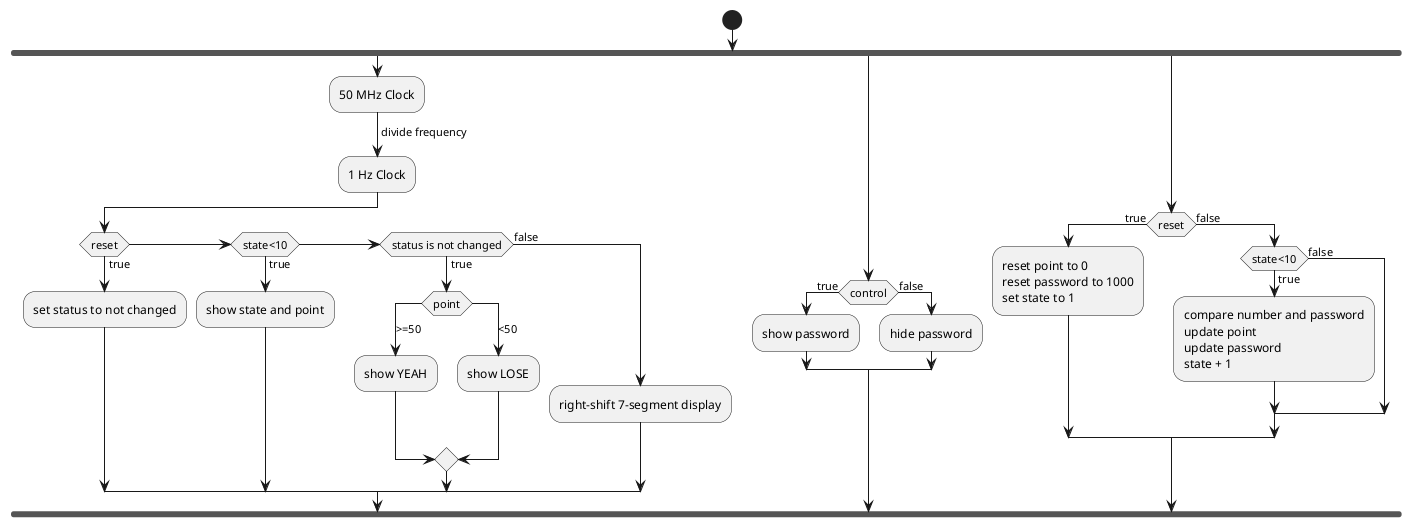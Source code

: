 @startuml
'https://plantuml.com/activity-diagram-beta

skinparam ConditionEndStyle hline
skinparam SwitchEndStyle hline


start
fork
:50 MHz Clock;
-> divide frequency;
:1 Hz Clock;
if (reset) then (true)
    :set status to not changed;
elseif (state<10) then (true)
    :show state and point;
elseif (status is not changed) then (true)
    switch (point)
        case (>=50)
        :show YEAH;
        case (<50)
        :show LOSE;
    endswitch
else (false)
    :right-shift 7-segment display;
endif


fork again
if (control) then (true)
    :show password;
else (false)
    :hide password;
endif

fork again
if (reset) then (true)
    :reset point to 0
    reset password to 1000
    set state to 1;
else (false)
    if (state<10) then (true)
        :compare number and password
        update point
        update password
        state + 1;
    else (false)
    endif
endif
end fork

@enduml